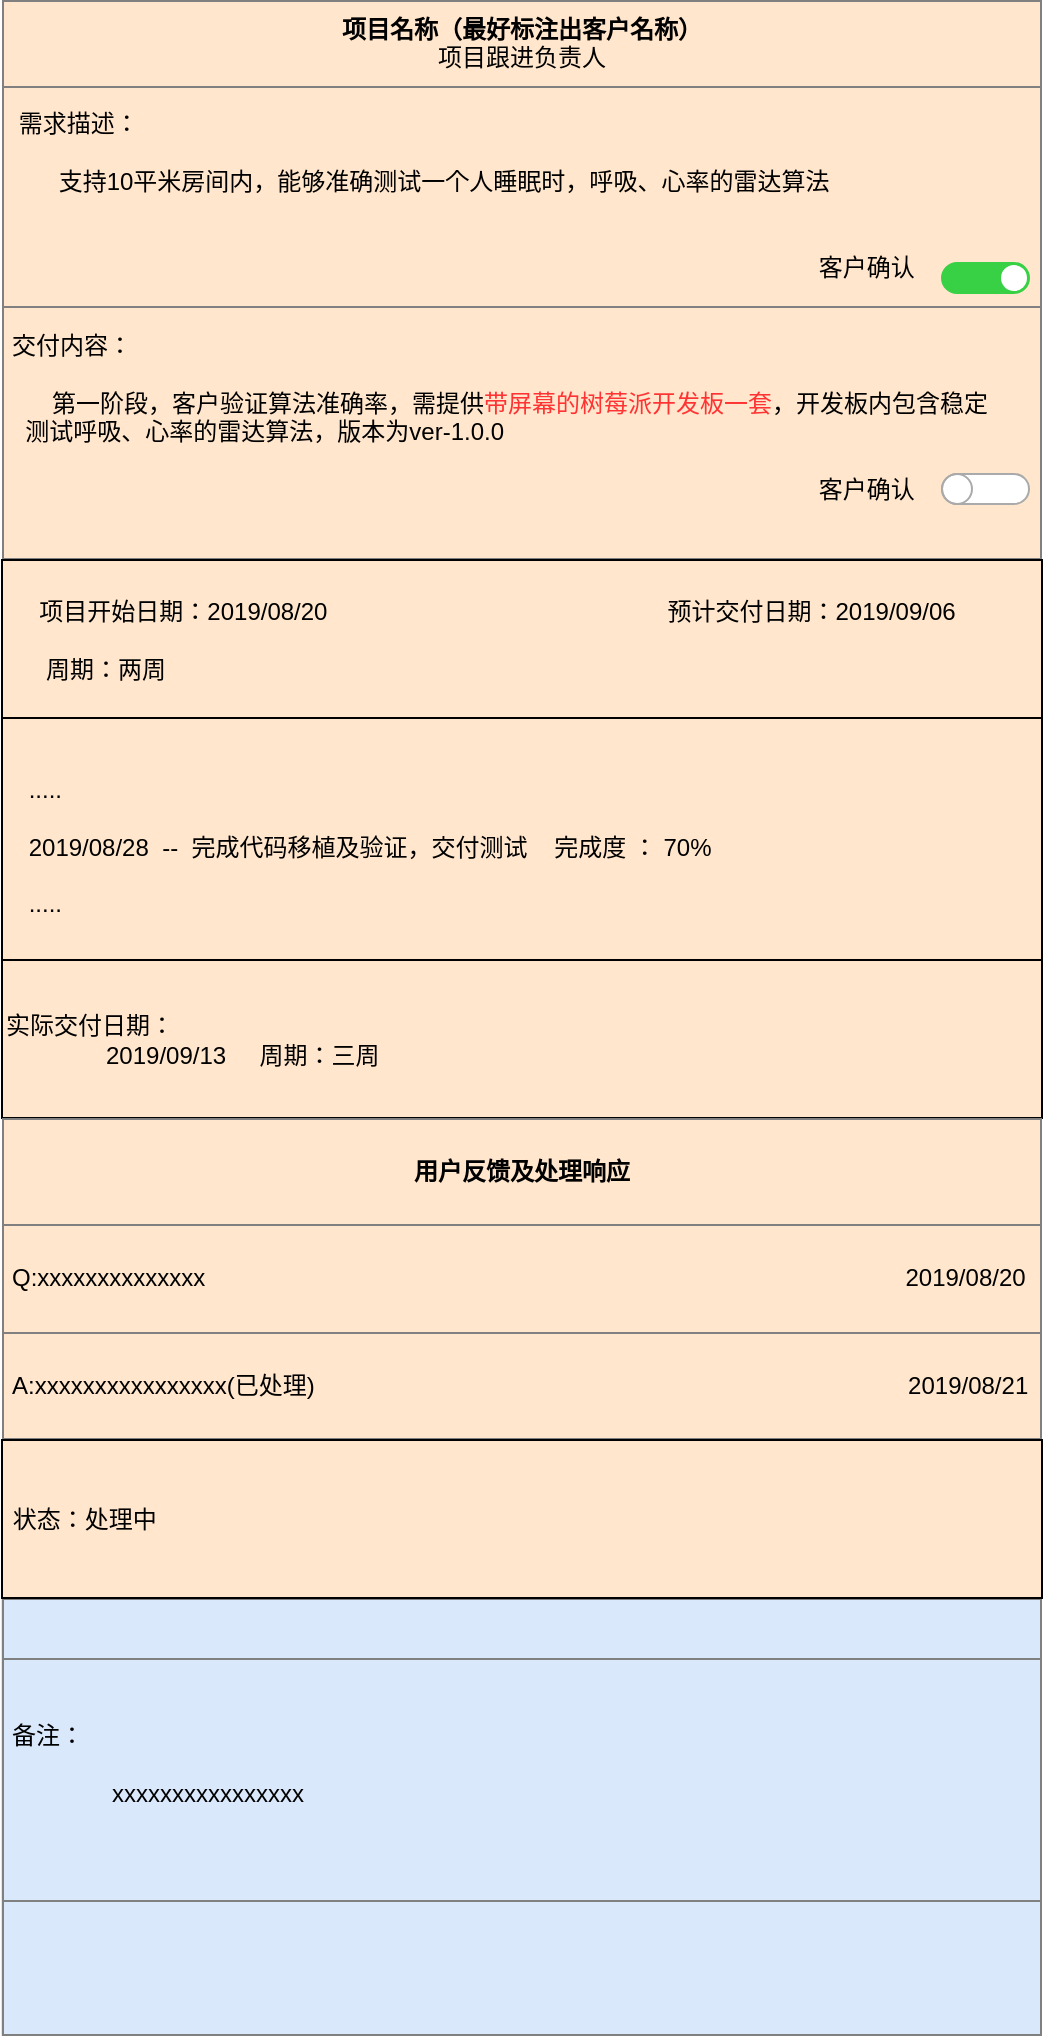 <mxfile pages="1" version="11.1.5" type="github"><diagram id="tcLO9lV1xIDdPTv4nz1Y" name="Page-1"><mxGraphModel dx="1422" dy="764" grid="1" gridSize="10" guides="1" tooltips="1" connect="1" arrows="1" fold="1" page="1" pageScale="1" pageWidth="827" pageHeight="1169" math="0" shadow="0"><root><mxCell id="0"/><mxCell id="1" parent="0"/><mxCell id="CPA-RWp-JXWt0zTFLIs2-1" value="&lt;table border=&quot;1&quot; width=&quot;100%&quot; cellpadding=&quot;4&quot; style=&quot;width: 100% ; height: 100% ; border-collapse: collapse&quot;&gt;&lt;tbody&gt;&lt;tr&gt;&lt;th align=&quot;center&quot;&gt;项目名称（最好标注出客户名称）&lt;br&gt;&lt;span style=&quot;font-weight: normal&quot;&gt;项目跟进负责人&lt;/span&gt;&lt;/th&gt;&lt;/tr&gt;&lt;tr&gt;&lt;td align=&quot;center&quot;&gt;&lt;div style=&quot;text-align: left&quot;&gt;&amp;nbsp;需求描述：&amp;nbsp;&amp;nbsp;&lt;/div&gt;&lt;div style=&quot;text-align: left&quot;&gt;&amp;nbsp; &amp;nbsp; &amp;nbsp; &amp;nbsp; &amp;nbsp; &amp;nbsp; &amp;nbsp; &amp;nbsp; &amp;nbsp; &amp;nbsp; &amp;nbsp; &amp;nbsp; &amp;nbsp; &amp;nbsp; &amp;nbsp; &amp;nbsp; &amp;nbsp; &amp;nbsp; &amp;nbsp; &amp;nbsp; &amp;nbsp; &amp;nbsp; &amp;nbsp; &amp;nbsp; &amp;nbsp; &amp;nbsp; &amp;nbsp; &amp;nbsp; &amp;nbsp; &amp;nbsp; &amp;nbsp; &amp;nbsp; &amp;nbsp; &amp;nbsp; &amp;nbsp; &amp;nbsp; &amp;nbsp; &amp;nbsp; &amp;nbsp; &amp;nbsp; &amp;nbsp; &amp;nbsp; &amp;nbsp; &amp;nbsp; &amp;nbsp; &amp;nbsp; &amp;nbsp; &amp;nbsp; &amp;nbsp; &amp;nbsp; &amp;nbsp; &amp;nbsp; &amp;nbsp; &amp;nbsp; &amp;nbsp; &amp;nbsp; &amp;nbsp; &amp;nbsp; &amp;nbsp; &amp;nbsp; &amp;nbsp;&amp;nbsp;&lt;/div&gt;&lt;div style=&quot;text-align: left&quot;&gt;&amp;nbsp; &amp;nbsp; &amp;nbsp; &amp;nbsp;支持10平米房间内，能够准确测试一个人睡眠时，呼吸、心率的雷达算法&lt;/div&gt;&lt;div style=&quot;text-align: left&quot;&gt;&lt;br&gt;&lt;/div&gt;&lt;div style=&quot;text-align: left&quot;&gt;&amp;nbsp; &amp;nbsp; &amp;nbsp; &amp;nbsp; &amp;nbsp; &amp;nbsp; &amp;nbsp; &amp;nbsp; &amp;nbsp; &amp;nbsp; &amp;nbsp; &amp;nbsp; &amp;nbsp; &amp;nbsp; &amp;nbsp; &amp;nbsp; &amp;nbsp; &amp;nbsp; &amp;nbsp; &amp;nbsp; &amp;nbsp; &amp;nbsp; &amp;nbsp; &amp;nbsp; &amp;nbsp; &amp;nbsp; &amp;nbsp; &amp;nbsp; &amp;nbsp; &amp;nbsp; &amp;nbsp; &amp;nbsp; &amp;nbsp; &amp;nbsp; &amp;nbsp; &amp;nbsp; &amp;nbsp; &amp;nbsp; &amp;nbsp; &amp;nbsp; &amp;nbsp; &amp;nbsp; &amp;nbsp; &amp;nbsp; &amp;nbsp; &amp;nbsp; &amp;nbsp; &amp;nbsp; &amp;nbsp; &amp;nbsp; &amp;nbsp; &amp;nbsp; &amp;nbsp; &amp;nbsp; &amp;nbsp; &amp;nbsp; &amp;nbsp; &amp;nbsp; &amp;nbsp; &amp;nbsp; &amp;nbsp;&lt;/div&gt;&lt;div style=&quot;text-align: left&quot;&gt;&amp;nbsp; &amp;nbsp; &amp;nbsp; &amp;nbsp; &amp;nbsp; &amp;nbsp; &amp;nbsp; &amp;nbsp; &amp;nbsp; &amp;nbsp; &amp;nbsp; &amp;nbsp; &amp;nbsp; &amp;nbsp; &amp;nbsp; &amp;nbsp; &amp;nbsp; &amp;nbsp; &amp;nbsp; &amp;nbsp; &amp;nbsp; &amp;nbsp; &amp;nbsp; &amp;nbsp; &amp;nbsp; &amp;nbsp; &amp;nbsp; &amp;nbsp; &amp;nbsp; &amp;nbsp; &amp;nbsp; &amp;nbsp; &amp;nbsp; &amp;nbsp; &amp;nbsp; &amp;nbsp; &amp;nbsp; &amp;nbsp; &amp;nbsp; &amp;nbsp; &amp;nbsp; &amp;nbsp; &amp;nbsp; &amp;nbsp; &amp;nbsp; &amp;nbsp; &amp;nbsp; &amp;nbsp; &amp;nbsp; &amp;nbsp; &amp;nbsp; &amp;nbsp; &amp;nbsp; &amp;nbsp; &amp;nbsp; &amp;nbsp; &amp;nbsp; &amp;nbsp; &amp;nbsp; &amp;nbsp; &amp;nbsp;客户确认&lt;/div&gt;&lt;/td&gt;&lt;/tr&gt;&lt;tr&gt;&lt;td align=&quot;center&quot; style=&quot;text-align: left&quot;&gt;交付内容：&lt;br&gt;&lt;br&gt;&amp;nbsp; &amp;nbsp; &amp;nbsp; 第一阶段，客户验证算法准确率，需提供&lt;font color=&quot;#ff3333&quot;&gt;带屏幕的树莓派开发板一套&lt;/font&gt;，开发板内包含稳定&lt;br&gt;&lt;span&gt;&amp;nbsp; 测试呼吸、心率的雷达算法，版本为ver-1.0.0&lt;br&gt;&lt;br&gt;&amp;nbsp; &amp;nbsp; &amp;nbsp; &amp;nbsp; &amp;nbsp; &amp;nbsp; &amp;nbsp; &amp;nbsp; &amp;nbsp; &amp;nbsp; &amp;nbsp; &amp;nbsp; &amp;nbsp; &amp;nbsp; &amp;nbsp; &amp;nbsp; &amp;nbsp; &amp;nbsp; &amp;nbsp; &amp;nbsp; &amp;nbsp; &amp;nbsp; &amp;nbsp; &amp;nbsp; &amp;nbsp; &amp;nbsp; &amp;nbsp; &amp;nbsp; &amp;nbsp; &amp;nbsp; &amp;nbsp; &amp;nbsp; &amp;nbsp; &amp;nbsp; &amp;nbsp; &amp;nbsp; &amp;nbsp; &amp;nbsp; &amp;nbsp; &amp;nbsp; &amp;nbsp; &amp;nbsp; &amp;nbsp; &amp;nbsp; &amp;nbsp; &amp;nbsp; &amp;nbsp; &amp;nbsp; &amp;nbsp; &amp;nbsp; &amp;nbsp; &amp;nbsp; &amp;nbsp; &amp;nbsp; &amp;nbsp; &amp;nbsp; &amp;nbsp; &amp;nbsp; &amp;nbsp; &amp;nbsp; &amp;nbsp;客户确认&lt;br&gt;&lt;/span&gt;&lt;div&gt;&lt;br&gt;&lt;/div&gt;&lt;/td&gt;&lt;/tr&gt;&lt;/tbody&gt;&lt;/table&gt;" style="text;html=1;strokeColor=none;fillColor=#ffe6cc;overflow=fill;" parent="1" vertex="1"><mxGeometry x="120" y="41" width="520" height="280" as="geometry"/></mxCell><mxCell id="mLh1BeBYxtiT7sGGkog--2" value="" style="html=1;verticalLabelPosition=bottom;labelBackgroundColor=#ffffff;verticalAlign=top;shadow=0;dashed=0;strokeWidth=1;shape=mxgraph.ios7ui.onOffButton;buttonState=on;strokeColor=#38D145;strokeColor2=#aaaaaa;fillColor=#38D145;fillColor2=#ffffff;" vertex="1" parent="1"><mxGeometry x="590" y="172.5" width="43.5" height="15" as="geometry"/></mxCell><mxCell id="mLh1BeBYxtiT7sGGkog--3" value="" style="html=1;verticalLabelPosition=bottom;labelBackgroundColor=#ffffff;verticalAlign=top;shadow=0;dashed=0;strokeWidth=1;shape=mxgraph.ios7ui.onOffButton;buttonState=off;strokeColor=#38D145;strokeColor2=#aaaaaa;fillColor=#38D145;fillColor2=#ffffff;" vertex="1" parent="1"><mxGeometry x="590" y="278" width="43.5" height="15" as="geometry"/></mxCell><mxCell id="mLh1BeBYxtiT7sGGkog--6" value="&lt;br&gt;&lt;br&gt;&amp;nbsp; &amp;nbsp; .....&lt;br&gt;&lt;br&gt;&amp;nbsp; &amp;nbsp;&amp;nbsp;&lt;span style=&quot;white-space: normal&quot;&gt;2019/08/28&amp;nbsp; --&amp;nbsp; 完成代码移植及验证，交付测试&amp;nbsp; &amp;nbsp; 完成度 ： 70%&lt;br&gt;&lt;br&gt;&amp;nbsp; &amp;nbsp; .....&lt;br&gt;&lt;/span&gt;" style="text;html=1;strokeColor=#000000;fillColor=#ffe6cc;overflow=fill;" vertex="1" parent="1"><mxGeometry x="120" y="400" width="520" height="121" as="geometry"/></mxCell><mxCell id="mLh1BeBYxtiT7sGGkog--10" value="&amp;nbsp; &amp;nbsp; &amp;nbsp;项目开始日期：2019/08/20&amp;nbsp; &amp;nbsp; &amp;nbsp; &amp;nbsp; &amp;nbsp; &amp;nbsp; &amp;nbsp; &amp;nbsp; &amp;nbsp; &amp;nbsp; &amp;nbsp; &amp;nbsp; &amp;nbsp; &amp;nbsp; &amp;nbsp; &amp;nbsp; &amp;nbsp; &amp;nbsp; &amp;nbsp; &amp;nbsp; &amp;nbsp; &amp;nbsp; &amp;nbsp; &amp;nbsp; &amp;nbsp; &amp;nbsp;预计交付日期：2019/09/06&amp;nbsp; &amp;nbsp; &lt;br&gt;&lt;br&gt;&amp;nbsp; &amp;nbsp; &amp;nbsp; 周期：两周" style="rounded=0;whiteSpace=wrap;html=1;align=left;fillColor=#ffe6cc;strokeColor=#000000;" vertex="1" parent="1"><mxGeometry x="120" y="321" width="520" height="79" as="geometry"/></mxCell><mxCell id="mLh1BeBYxtiT7sGGkog--11" value="实际交付日期：&lt;br&gt;&amp;nbsp; &amp;nbsp; &amp;nbsp; &amp;nbsp; &amp;nbsp; &amp;nbsp; &amp;nbsp; &amp;nbsp;2019/09/13&amp;nbsp; &amp;nbsp; &amp;nbsp;周期：三周" style="rounded=0;whiteSpace=wrap;html=1;align=left;fillColor=#ffe6cc;strokeColor=#000000;" vertex="1" parent="1"><mxGeometry x="120" y="521" width="520" height="79" as="geometry"/></mxCell><mxCell id="mLh1BeBYxtiT7sGGkog--12" value="&lt;table border=&quot;1&quot; width=&quot;100%&quot; cellpadding=&quot;4&quot; style=&quot;width: 100% ; height: 100% ; border-collapse: collapse&quot;&gt;&lt;tbody&gt;&lt;tr&gt;&lt;th align=&quot;center&quot;&gt;用户反馈及处理响应&lt;/th&gt;&lt;/tr&gt;&lt;tr&gt;&lt;td align=&quot;center&quot; style=&quot;text-align: left&quot;&gt;Q:xxxxxxxxxxxxxx&amp;nbsp; &amp;nbsp; &amp;nbsp; &amp;nbsp; &amp;nbsp; &amp;nbsp; &amp;nbsp; &amp;nbsp; &amp;nbsp; &amp;nbsp; &amp;nbsp; &amp;nbsp; &amp;nbsp; &amp;nbsp; &amp;nbsp; &amp;nbsp; &amp;nbsp; &amp;nbsp; &amp;nbsp; &amp;nbsp; &amp;nbsp; &amp;nbsp; &amp;nbsp; &amp;nbsp; &amp;nbsp; &amp;nbsp; &amp;nbsp; &amp;nbsp; &amp;nbsp; &amp;nbsp; &amp;nbsp; &amp;nbsp; &amp;nbsp; &amp;nbsp; &amp;nbsp; &amp;nbsp; &amp;nbsp; &amp;nbsp; &amp;nbsp; &amp;nbsp; &amp;nbsp; &amp;nbsp; &amp;nbsp; &amp;nbsp; &amp;nbsp; &amp;nbsp; &amp;nbsp; &amp;nbsp; &amp;nbsp; &amp;nbsp; &amp;nbsp; &amp;nbsp; &amp;nbsp;2019/08/20&lt;br&gt;&lt;/td&gt;&lt;/tr&gt;&lt;tr&gt;&lt;td align=&quot;center&quot; style=&quot;text-align: left&quot;&gt;A:xxxxxxxxxxxxxxxx(已处理)&amp;nbsp; &amp;nbsp; &amp;nbsp; &amp;nbsp; &amp;nbsp; &amp;nbsp; &amp;nbsp; &amp;nbsp; &amp;nbsp; &amp;nbsp; &amp;nbsp; &amp;nbsp; &amp;nbsp; &amp;nbsp; &amp;nbsp; &amp;nbsp; &amp;nbsp; &amp;nbsp; &amp;nbsp; &amp;nbsp; &amp;nbsp; &amp;nbsp; &amp;nbsp; &amp;nbsp; &amp;nbsp; &amp;nbsp; &amp;nbsp; &amp;nbsp; &amp;nbsp; &amp;nbsp; &amp;nbsp; &amp;nbsp; &amp;nbsp; &amp;nbsp; &amp;nbsp; &amp;nbsp; &amp;nbsp; &amp;nbsp; &amp;nbsp; &amp;nbsp; &amp;nbsp; &amp;nbsp; &amp;nbsp; &amp;nbsp; &amp;nbsp;2019/08/21&lt;/td&gt;&lt;/tr&gt;&lt;/tbody&gt;&lt;/table&gt;" style="text;html=1;strokeColor=none;fillColor=#ffe6cc;overflow=fill;" vertex="1" parent="1"><mxGeometry x="120" y="600" width="520" height="161" as="geometry"/></mxCell><mxCell id="mLh1BeBYxtiT7sGGkog--13" value="&lt;table border=&quot;1&quot; width=&quot;100%&quot; cellpadding=&quot;4&quot; style=&quot;width: 100% ; height: 100% ; border-collapse: collapse&quot;&gt;&lt;tbody&gt;&lt;tr&gt;&lt;th align=&quot;center&quot;&gt;&lt;br&gt;&lt;/th&gt;&lt;/tr&gt;&lt;tr&gt;&lt;td align=&quot;center&quot; style=&quot;text-align: left&quot;&gt;&lt;br&gt;备注：&lt;br&gt;&lt;br&gt;&amp;nbsp; &amp;nbsp; &amp;nbsp; &amp;nbsp; &amp;nbsp; &amp;nbsp; &amp;nbsp; &amp;nbsp;xxxxxxxxxxxxxxxx&lt;br&gt;&lt;br&gt;&lt;br&gt;&lt;/td&gt;&lt;/tr&gt;&lt;tr&gt;&lt;td align=&quot;center&quot; style=&quot;text-align: left&quot;&gt;&lt;br&gt;&amp;nbsp;&lt;br&gt;&lt;br&gt;&lt;/td&gt;&lt;/tr&gt;&lt;/tbody&gt;&lt;/table&gt;" style="text;html=1;strokeColor=none;fillColor=#dae8fc;overflow=fill;" vertex="1" parent="1"><mxGeometry x="119.5" y="840" width="520" height="219" as="geometry"/></mxCell><mxCell id="mLh1BeBYxtiT7sGGkog--14" value="&amp;nbsp;状态：处理中" style="rounded=0;whiteSpace=wrap;html=1;align=left;fillColor=#ffe6cc;strokeColor=#000000;" vertex="1" parent="1"><mxGeometry x="120" y="761" width="520" height="79" as="geometry"/></mxCell></root></mxGraphModel></diagram></mxfile>